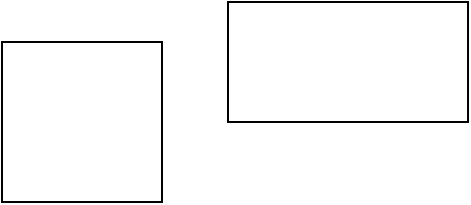 <mxfile version="10.8.5" type="github"><diagram id="Uo3ajjB5NZVKZrHXxQyR" name="Page-1"><mxGraphModel dx="840" dy="403" grid="1" gridSize="10" guides="1" tooltips="1" connect="1" arrows="1" fold="1" page="1" pageScale="1" pageWidth="827" pageHeight="1169" math="0" shadow="0"><root><mxCell id="0"/><mxCell id="1" parent="0"/><mxCell id="geDlayJEQKdilCOLRKBQ-1" value="" style="rounded=0;whiteSpace=wrap;html=1;" vertex="1" parent="1"><mxGeometry x="353" y="190" width="120" height="60" as="geometry"/></mxCell><mxCell id="geDlayJEQKdilCOLRKBQ-2" value="" style="whiteSpace=wrap;html=1;aspect=fixed;" vertex="1" parent="1"><mxGeometry x="240" y="210" width="80" height="80" as="geometry"/></mxCell></root></mxGraphModel></diagram></mxfile>